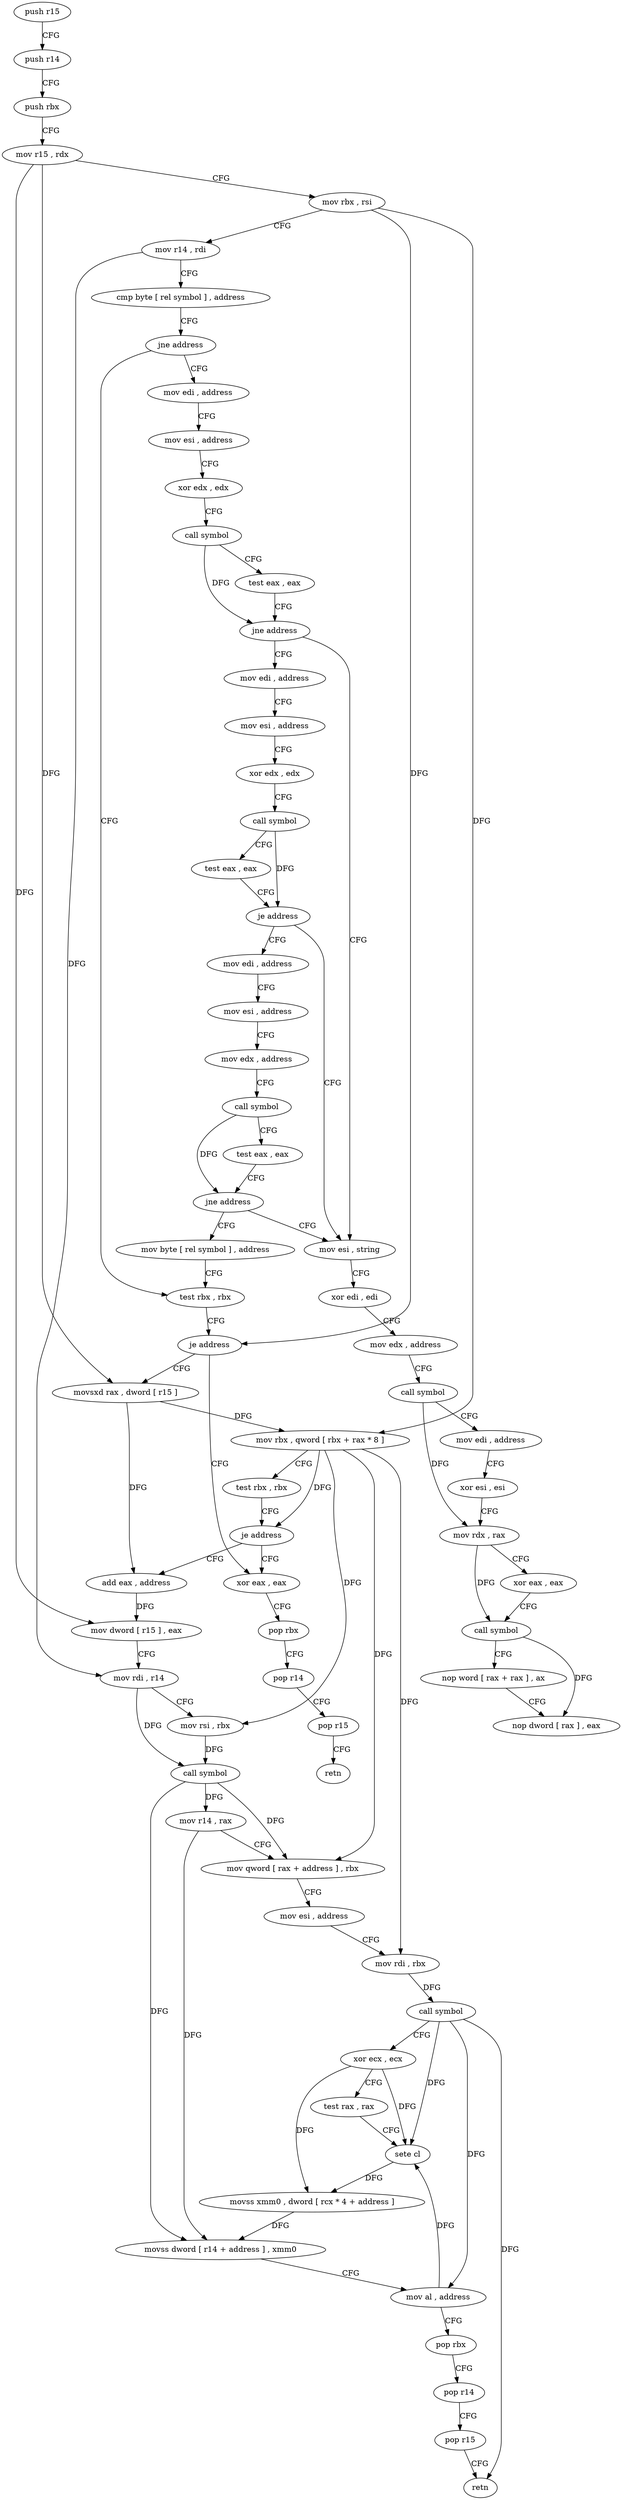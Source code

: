 digraph "func" {
"4247184" [label = "push r15" ]
"4247186" [label = "push r14" ]
"4247188" [label = "push rbx" ]
"4247189" [label = "mov r15 , rdx" ]
"4247192" [label = "mov rbx , rsi" ]
"4247195" [label = "mov r14 , rdi" ]
"4247198" [label = "cmp byte [ rel symbol ] , address" ]
"4247205" [label = "jne address" ]
"4247284" [label = "test rbx , rbx" ]
"4247207" [label = "mov edi , address" ]
"4247287" [label = "je address" ]
"4247369" [label = "xor eax , eax" ]
"4247289" [label = "movsxd rax , dword [ r15 ]" ]
"4247212" [label = "mov esi , address" ]
"4247217" [label = "xor edx , edx" ]
"4247219" [label = "call symbol" ]
"4247224" [label = "test eax , eax" ]
"4247226" [label = "jne address" ]
"4247377" [label = "mov esi , string" ]
"4247232" [label = "mov edi , address" ]
"4247371" [label = "pop rbx" ]
"4247372" [label = "pop r14" ]
"4247374" [label = "pop r15" ]
"4247376" [label = "retn" ]
"4247292" [label = "mov rbx , qword [ rbx + rax * 8 ]" ]
"4247296" [label = "test rbx , rbx" ]
"4247299" [label = "je address" ]
"4247301" [label = "add eax , address" ]
"4247382" [label = "xor edi , edi" ]
"4247384" [label = "mov edx , address" ]
"4247389" [label = "call symbol" ]
"4247394" [label = "mov edi , address" ]
"4247399" [label = "xor esi , esi" ]
"4247401" [label = "mov rdx , rax" ]
"4247404" [label = "xor eax , eax" ]
"4247406" [label = "call symbol" ]
"4247411" [label = "nop word [ rax + rax ] , ax" ]
"4247421" [label = "nop dword [ rax ] , eax" ]
"4247237" [label = "mov esi , address" ]
"4247242" [label = "xor edx , edx" ]
"4247244" [label = "call symbol" ]
"4247249" [label = "test eax , eax" ]
"4247251" [label = "je address" ]
"4247253" [label = "mov edi , address" ]
"4247304" [label = "mov dword [ r15 ] , eax" ]
"4247307" [label = "mov rdi , r14" ]
"4247310" [label = "mov rsi , rbx" ]
"4247313" [label = "call symbol" ]
"4247318" [label = "mov r14 , rax" ]
"4247321" [label = "mov qword [ rax + address ] , rbx" ]
"4247325" [label = "mov esi , address" ]
"4247330" [label = "mov rdi , rbx" ]
"4247333" [label = "call symbol" ]
"4247338" [label = "xor ecx , ecx" ]
"4247340" [label = "test rax , rax" ]
"4247343" [label = "sete cl" ]
"4247346" [label = "movss xmm0 , dword [ rcx * 4 + address ]" ]
"4247355" [label = "movss dword [ r14 + address ] , xmm0" ]
"4247361" [label = "mov al , address" ]
"4247363" [label = "pop rbx" ]
"4247364" [label = "pop r14" ]
"4247366" [label = "pop r15" ]
"4247368" [label = "retn" ]
"4247258" [label = "mov esi , address" ]
"4247263" [label = "mov edx , address" ]
"4247268" [label = "call symbol" ]
"4247273" [label = "test eax , eax" ]
"4247275" [label = "jne address" ]
"4247277" [label = "mov byte [ rel symbol ] , address" ]
"4247184" -> "4247186" [ label = "CFG" ]
"4247186" -> "4247188" [ label = "CFG" ]
"4247188" -> "4247189" [ label = "CFG" ]
"4247189" -> "4247192" [ label = "CFG" ]
"4247189" -> "4247289" [ label = "DFG" ]
"4247189" -> "4247304" [ label = "DFG" ]
"4247192" -> "4247195" [ label = "CFG" ]
"4247192" -> "4247287" [ label = "DFG" ]
"4247192" -> "4247292" [ label = "DFG" ]
"4247195" -> "4247198" [ label = "CFG" ]
"4247195" -> "4247307" [ label = "DFG" ]
"4247198" -> "4247205" [ label = "CFG" ]
"4247205" -> "4247284" [ label = "CFG" ]
"4247205" -> "4247207" [ label = "CFG" ]
"4247284" -> "4247287" [ label = "CFG" ]
"4247207" -> "4247212" [ label = "CFG" ]
"4247287" -> "4247369" [ label = "CFG" ]
"4247287" -> "4247289" [ label = "CFG" ]
"4247369" -> "4247371" [ label = "CFG" ]
"4247289" -> "4247292" [ label = "DFG" ]
"4247289" -> "4247301" [ label = "DFG" ]
"4247212" -> "4247217" [ label = "CFG" ]
"4247217" -> "4247219" [ label = "CFG" ]
"4247219" -> "4247224" [ label = "CFG" ]
"4247219" -> "4247226" [ label = "DFG" ]
"4247224" -> "4247226" [ label = "CFG" ]
"4247226" -> "4247377" [ label = "CFG" ]
"4247226" -> "4247232" [ label = "CFG" ]
"4247377" -> "4247382" [ label = "CFG" ]
"4247232" -> "4247237" [ label = "CFG" ]
"4247371" -> "4247372" [ label = "CFG" ]
"4247372" -> "4247374" [ label = "CFG" ]
"4247374" -> "4247376" [ label = "CFG" ]
"4247292" -> "4247296" [ label = "CFG" ]
"4247292" -> "4247299" [ label = "DFG" ]
"4247292" -> "4247310" [ label = "DFG" ]
"4247292" -> "4247321" [ label = "DFG" ]
"4247292" -> "4247330" [ label = "DFG" ]
"4247296" -> "4247299" [ label = "CFG" ]
"4247299" -> "4247369" [ label = "CFG" ]
"4247299" -> "4247301" [ label = "CFG" ]
"4247301" -> "4247304" [ label = "DFG" ]
"4247382" -> "4247384" [ label = "CFG" ]
"4247384" -> "4247389" [ label = "CFG" ]
"4247389" -> "4247394" [ label = "CFG" ]
"4247389" -> "4247401" [ label = "DFG" ]
"4247394" -> "4247399" [ label = "CFG" ]
"4247399" -> "4247401" [ label = "CFG" ]
"4247401" -> "4247404" [ label = "CFG" ]
"4247401" -> "4247406" [ label = "DFG" ]
"4247404" -> "4247406" [ label = "CFG" ]
"4247406" -> "4247411" [ label = "CFG" ]
"4247406" -> "4247421" [ label = "DFG" ]
"4247411" -> "4247421" [ label = "CFG" ]
"4247237" -> "4247242" [ label = "CFG" ]
"4247242" -> "4247244" [ label = "CFG" ]
"4247244" -> "4247249" [ label = "CFG" ]
"4247244" -> "4247251" [ label = "DFG" ]
"4247249" -> "4247251" [ label = "CFG" ]
"4247251" -> "4247377" [ label = "CFG" ]
"4247251" -> "4247253" [ label = "CFG" ]
"4247253" -> "4247258" [ label = "CFG" ]
"4247304" -> "4247307" [ label = "CFG" ]
"4247307" -> "4247310" [ label = "CFG" ]
"4247307" -> "4247313" [ label = "DFG" ]
"4247310" -> "4247313" [ label = "DFG" ]
"4247313" -> "4247318" [ label = "DFG" ]
"4247313" -> "4247321" [ label = "DFG" ]
"4247313" -> "4247355" [ label = "DFG" ]
"4247318" -> "4247321" [ label = "CFG" ]
"4247318" -> "4247355" [ label = "DFG" ]
"4247321" -> "4247325" [ label = "CFG" ]
"4247325" -> "4247330" [ label = "CFG" ]
"4247330" -> "4247333" [ label = "DFG" ]
"4247333" -> "4247338" [ label = "CFG" ]
"4247333" -> "4247343" [ label = "DFG" ]
"4247333" -> "4247361" [ label = "DFG" ]
"4247333" -> "4247368" [ label = "DFG" ]
"4247338" -> "4247340" [ label = "CFG" ]
"4247338" -> "4247343" [ label = "DFG" ]
"4247338" -> "4247346" [ label = "DFG" ]
"4247340" -> "4247343" [ label = "CFG" ]
"4247343" -> "4247346" [ label = "DFG" ]
"4247346" -> "4247355" [ label = "DFG" ]
"4247355" -> "4247361" [ label = "CFG" ]
"4247361" -> "4247363" [ label = "CFG" ]
"4247361" -> "4247343" [ label = "DFG" ]
"4247363" -> "4247364" [ label = "CFG" ]
"4247364" -> "4247366" [ label = "CFG" ]
"4247366" -> "4247368" [ label = "CFG" ]
"4247258" -> "4247263" [ label = "CFG" ]
"4247263" -> "4247268" [ label = "CFG" ]
"4247268" -> "4247273" [ label = "CFG" ]
"4247268" -> "4247275" [ label = "DFG" ]
"4247273" -> "4247275" [ label = "CFG" ]
"4247275" -> "4247377" [ label = "CFG" ]
"4247275" -> "4247277" [ label = "CFG" ]
"4247277" -> "4247284" [ label = "CFG" ]
}
